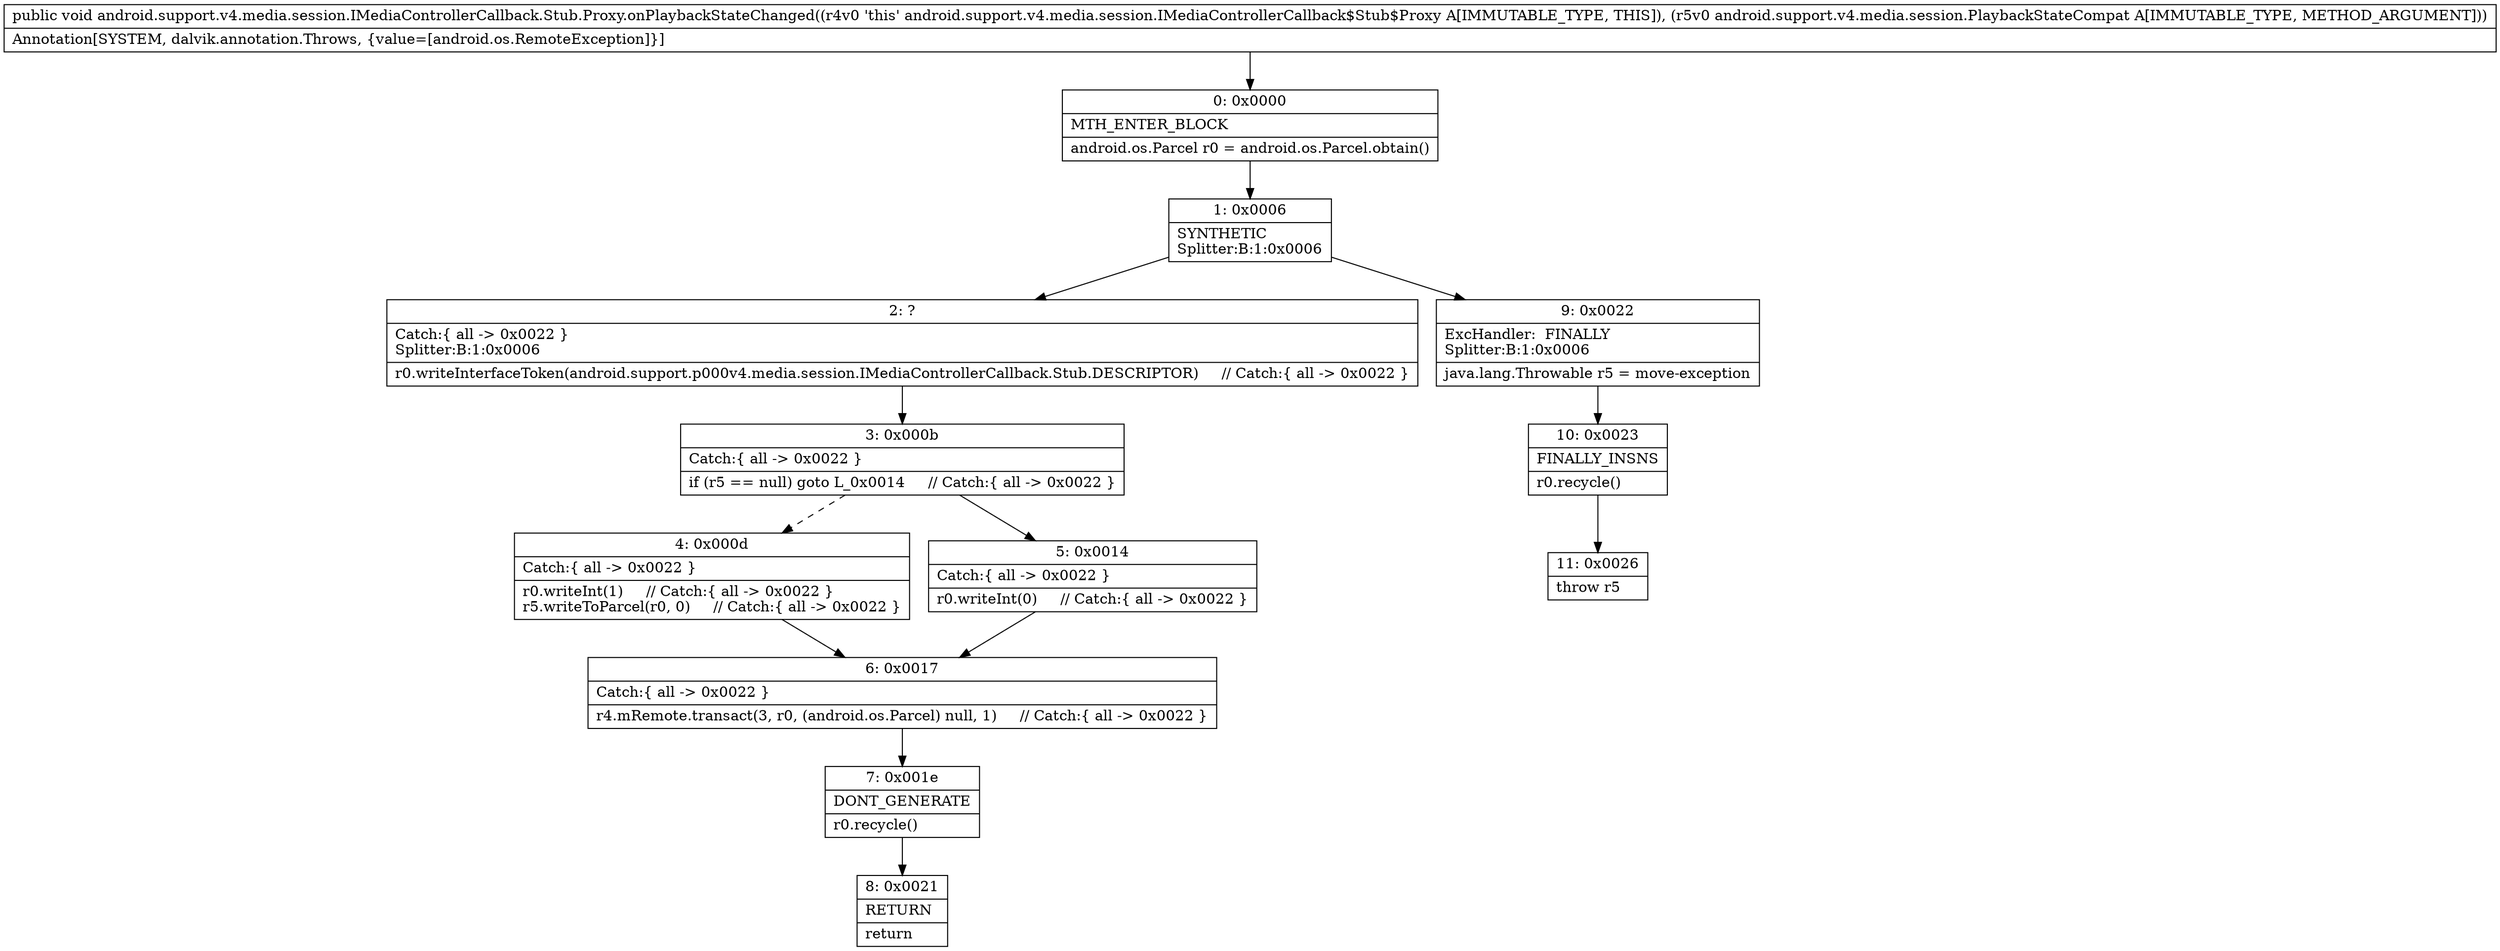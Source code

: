 digraph "CFG forandroid.support.v4.media.session.IMediaControllerCallback.Stub.Proxy.onPlaybackStateChanged(Landroid\/support\/v4\/media\/session\/PlaybackStateCompat;)V" {
Node_0 [shape=record,label="{0\:\ 0x0000|MTH_ENTER_BLOCK\l|android.os.Parcel r0 = android.os.Parcel.obtain()\l}"];
Node_1 [shape=record,label="{1\:\ 0x0006|SYNTHETIC\lSplitter:B:1:0x0006\l}"];
Node_2 [shape=record,label="{2\:\ ?|Catch:\{ all \-\> 0x0022 \}\lSplitter:B:1:0x0006\l|r0.writeInterfaceToken(android.support.p000v4.media.session.IMediaControllerCallback.Stub.DESCRIPTOR)     \/\/ Catch:\{ all \-\> 0x0022 \}\l}"];
Node_3 [shape=record,label="{3\:\ 0x000b|Catch:\{ all \-\> 0x0022 \}\l|if (r5 == null) goto L_0x0014     \/\/ Catch:\{ all \-\> 0x0022 \}\l}"];
Node_4 [shape=record,label="{4\:\ 0x000d|Catch:\{ all \-\> 0x0022 \}\l|r0.writeInt(1)     \/\/ Catch:\{ all \-\> 0x0022 \}\lr5.writeToParcel(r0, 0)     \/\/ Catch:\{ all \-\> 0x0022 \}\l}"];
Node_5 [shape=record,label="{5\:\ 0x0014|Catch:\{ all \-\> 0x0022 \}\l|r0.writeInt(0)     \/\/ Catch:\{ all \-\> 0x0022 \}\l}"];
Node_6 [shape=record,label="{6\:\ 0x0017|Catch:\{ all \-\> 0x0022 \}\l|r4.mRemote.transact(3, r0, (android.os.Parcel) null, 1)     \/\/ Catch:\{ all \-\> 0x0022 \}\l}"];
Node_7 [shape=record,label="{7\:\ 0x001e|DONT_GENERATE\l|r0.recycle()\l}"];
Node_8 [shape=record,label="{8\:\ 0x0021|RETURN\l|return\l}"];
Node_9 [shape=record,label="{9\:\ 0x0022|ExcHandler:  FINALLY\lSplitter:B:1:0x0006\l|java.lang.Throwable r5 = move\-exception\l}"];
Node_10 [shape=record,label="{10\:\ 0x0023|FINALLY_INSNS\l|r0.recycle()\l}"];
Node_11 [shape=record,label="{11\:\ 0x0026|throw r5\l}"];
MethodNode[shape=record,label="{public void android.support.v4.media.session.IMediaControllerCallback.Stub.Proxy.onPlaybackStateChanged((r4v0 'this' android.support.v4.media.session.IMediaControllerCallback$Stub$Proxy A[IMMUTABLE_TYPE, THIS]), (r5v0 android.support.v4.media.session.PlaybackStateCompat A[IMMUTABLE_TYPE, METHOD_ARGUMENT]))  | Annotation[SYSTEM, dalvik.annotation.Throws, \{value=[android.os.RemoteException]\}]\l}"];
MethodNode -> Node_0;
Node_0 -> Node_1;
Node_1 -> Node_2;
Node_1 -> Node_9;
Node_2 -> Node_3;
Node_3 -> Node_4[style=dashed];
Node_3 -> Node_5;
Node_4 -> Node_6;
Node_5 -> Node_6;
Node_6 -> Node_7;
Node_7 -> Node_8;
Node_9 -> Node_10;
Node_10 -> Node_11;
}

